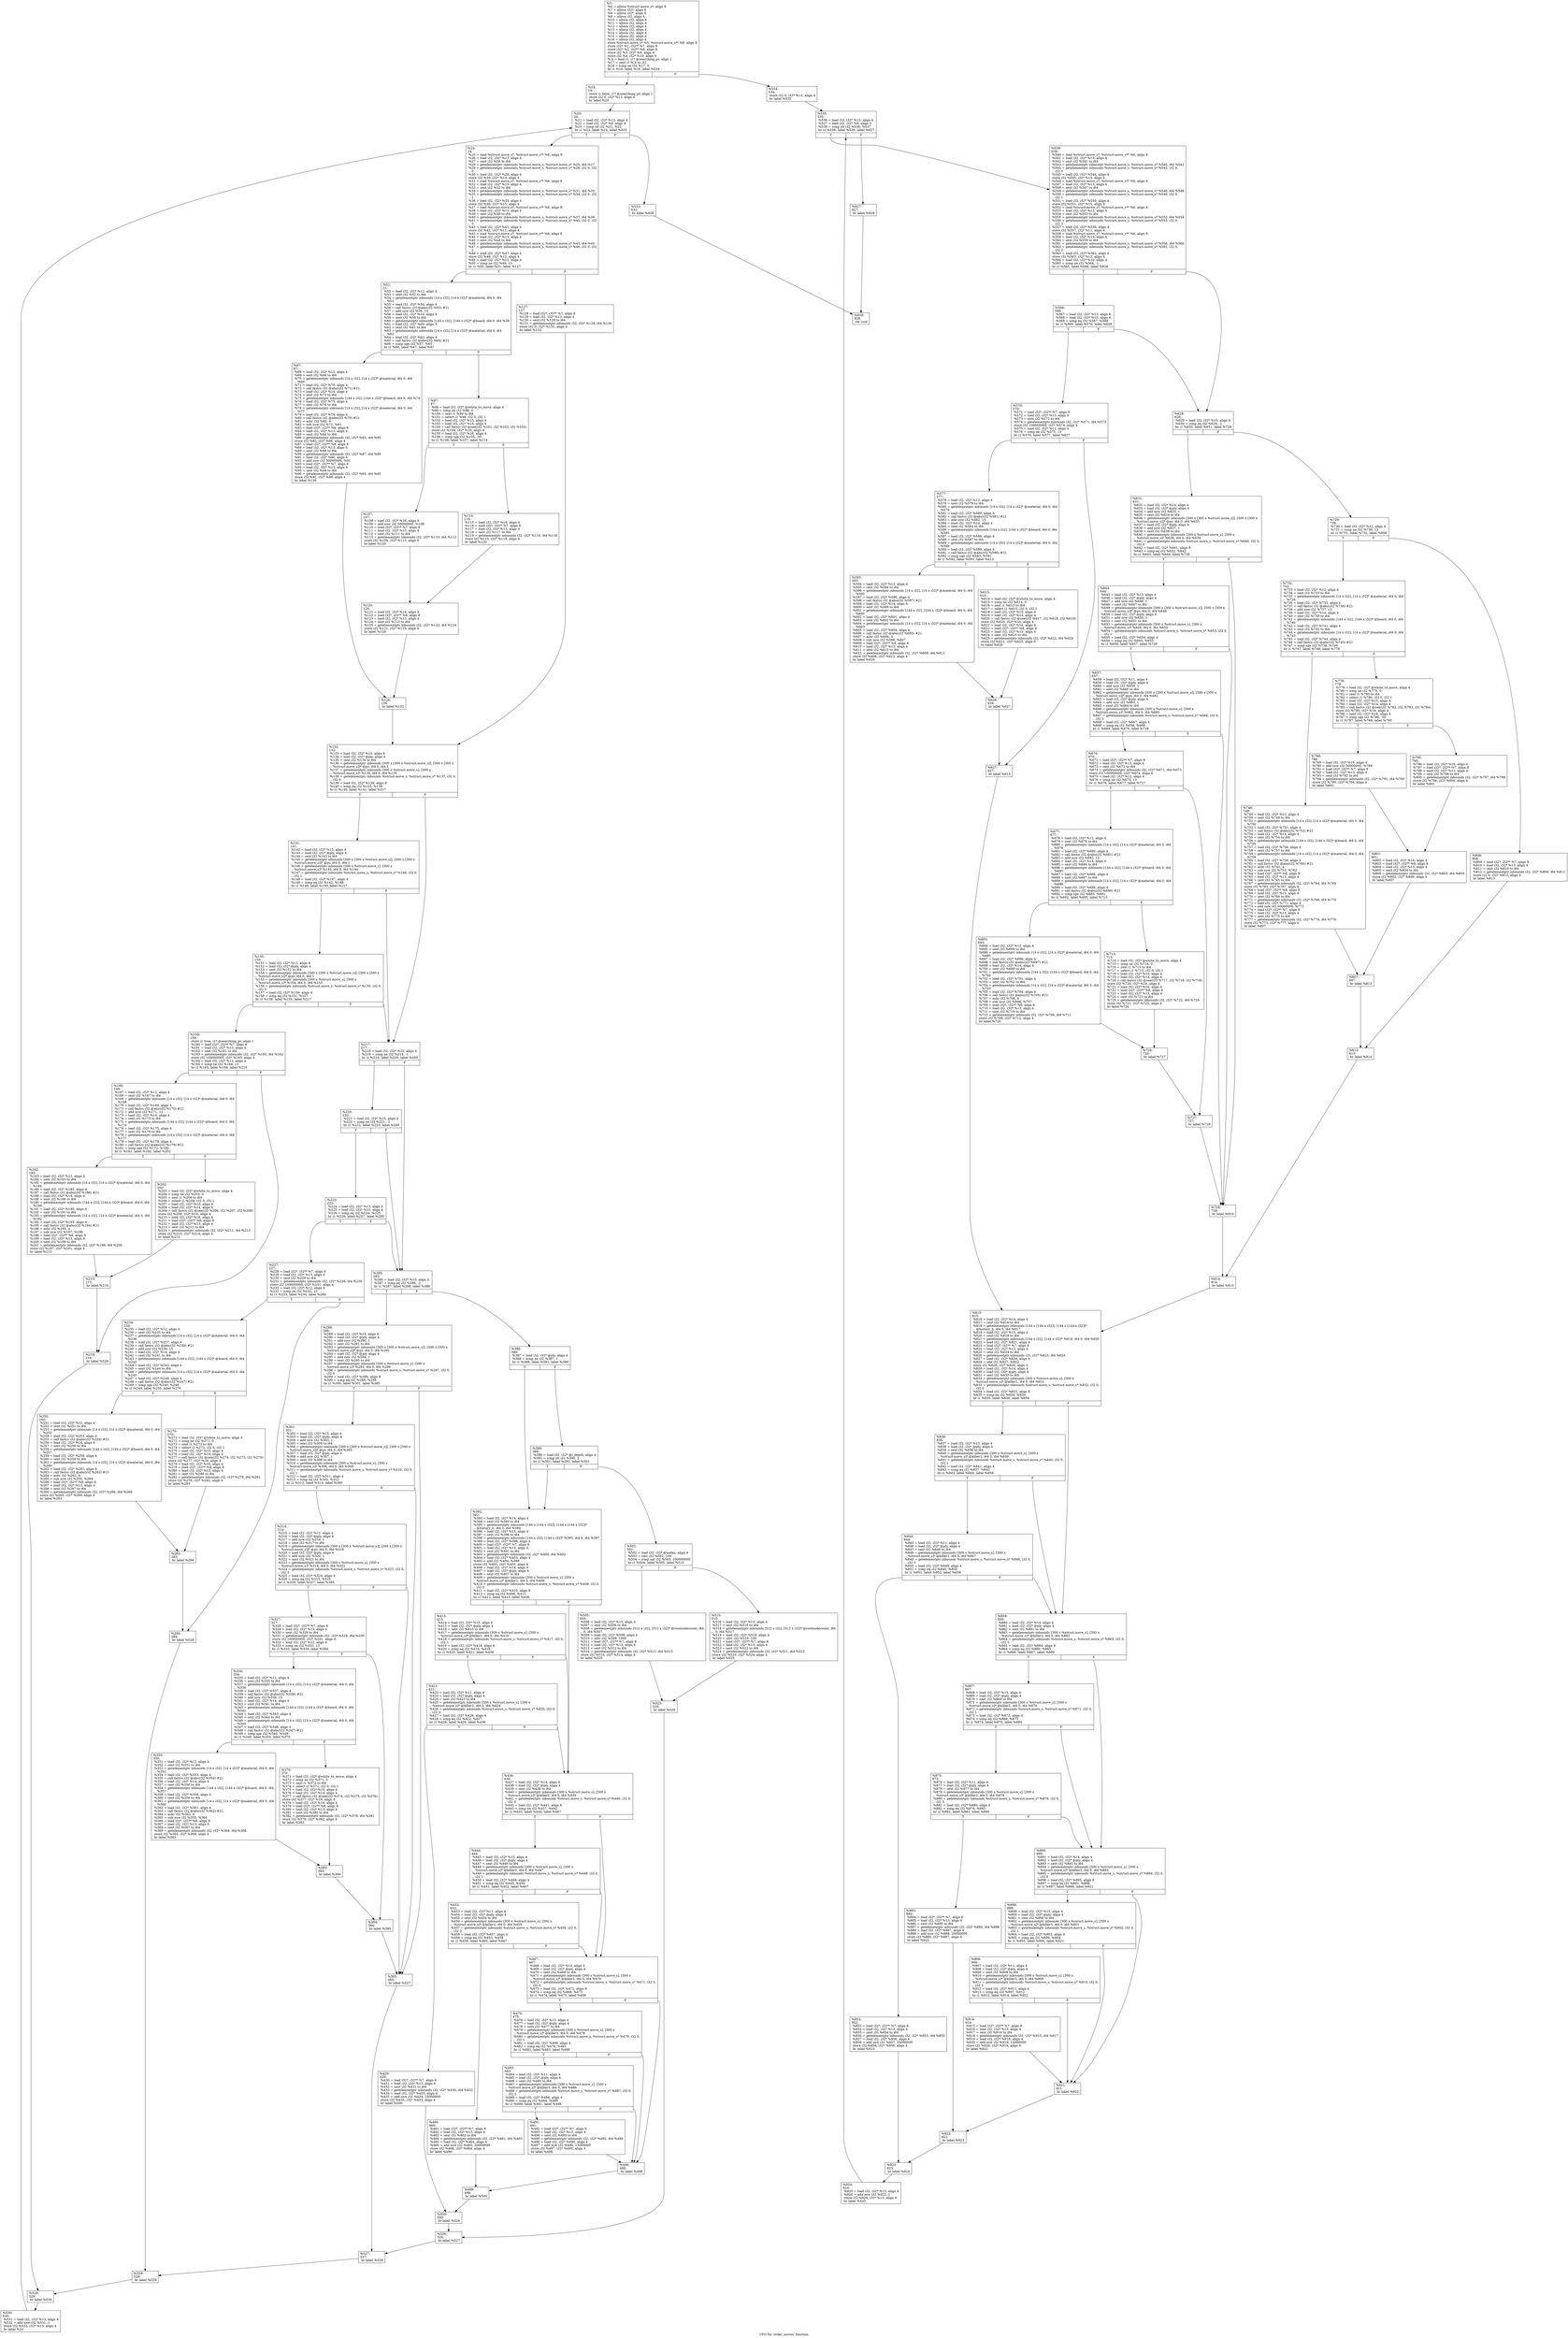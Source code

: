 digraph "CFG for 'order_moves' function" {
	label="CFG for 'order_moves' function";

	Node0x26c9480 [shape=record,label="{%5:\l  %6 = alloca %struct.move_s*, align 8\l  %7 = alloca i32*, align 8\l  %8 = alloca i32*, align 8\l  %9 = alloca i32, align 4\l  %10 = alloca i32, align 4\l  %11 = alloca i32, align 4\l  %12 = alloca i32, align 4\l  %13 = alloca i32, align 4\l  %14 = alloca i32, align 4\l  %15 = alloca i32, align 4\l  %16 = alloca i32, align 4\l  store %struct.move_s* %0, %struct.move_s** %6, align 8\l  store i32* %1, i32** %7, align 8\l  store i32* %2, i32** %8, align 8\l  store i32 %3, i32* %9, align 4\l  store i32 %4, i32* %10, align 4\l  %.b = load i1, i1* @searching_pv, align 1\l  %17 = zext i1 %.b to i32\l  %18 = icmp ne i32 %17, 0\l  br i1 %18, label %19, label %534\l|{<s0>T|<s1>F}}"];
	Node0x26c9480:s0 -> Node0x26c2790;
	Node0x26c9480:s1 -> Node0x26f8760;
	Node0x26c2790 [shape=record,label="{%19:\l19:                                               \l  store i1 false, i1* @searching_pv, align 1\l  store i32 0, i32* %13, align 4\l  br label %20\l}"];
	Node0x26c2790 -> Node0x26c27e0;
	Node0x26c27e0 [shape=record,label="{%20:\l20:                                               \l  %21 = load i32, i32* %13, align 4\l  %22 = load i32, i32* %9, align 4\l  %23 = icmp slt i32 %21, %22\l  br i1 %23, label %24, label %533\l|{<s0>T|<s1>F}}"];
	Node0x26c27e0:s0 -> Node0x26c2830;
	Node0x26c27e0:s1 -> Node0x26f8710;
	Node0x26c2830 [shape=record,label="{%24:\l24:                                               \l  %25 = load %struct.move_s*, %struct.move_s** %6, align 8\l  %26 = load i32, i32* %13, align 4\l  %27 = sext i32 %26 to i64\l  %28 = getelementptr inbounds %struct.move_s, %struct.move_s* %25, i64 %27\l  %29 = getelementptr inbounds %struct.move_s, %struct.move_s* %28, i32 0, i32\l... 0\l  %30 = load i32, i32* %29, align 4\l  store i32 %30, i32* %14, align 4\l  %31 = load %struct.move_s*, %struct.move_s** %6, align 8\l  %32 = load i32, i32* %13, align 4\l  %33 = sext i32 %32 to i64\l  %34 = getelementptr inbounds %struct.move_s, %struct.move_s* %31, i64 %33\l  %35 = getelementptr inbounds %struct.move_s, %struct.move_s* %34, i32 0, i32\l... 1\l  %36 = load i32, i32* %35, align 4\l  store i32 %36, i32* %15, align 4\l  %37 = load %struct.move_s*, %struct.move_s** %6, align 8\l  %38 = load i32, i32* %13, align 4\l  %39 = sext i32 %38 to i64\l  %40 = getelementptr inbounds %struct.move_s, %struct.move_s* %37, i64 %39\l  %41 = getelementptr inbounds %struct.move_s, %struct.move_s* %40, i32 0, i32\l... 3\l  %42 = load i32, i32* %41, align 4\l  store i32 %42, i32* %11, align 4\l  %43 = load %struct.move_s*, %struct.move_s** %6, align 8\l  %44 = load i32, i32* %13, align 4\l  %45 = sext i32 %44 to i64\l  %46 = getelementptr inbounds %struct.move_s, %struct.move_s* %43, i64 %45\l  %47 = getelementptr inbounds %struct.move_s, %struct.move_s* %46, i32 0, i32\l... 2\l  %48 = load i32, i32* %47, align 4\l  store i32 %48, i32* %12, align 4\l  %49 = load i32, i32* %12, align 4\l  %50 = icmp ne i32 %49, 13\l  br i1 %50, label %51, label %127\l|{<s0>T|<s1>F}}"];
	Node0x26c2830:s0 -> Node0x26c2880;
	Node0x26c2830:s1 -> Node0x26c2ab0;
	Node0x26c2880 [shape=record,label="{%51:\l51:                                               \l  %52 = load i32, i32* %12, align 4\l  %53 = sext i32 %52 to i64\l  %54 = getelementptr inbounds [14 x i32], [14 x i32]* @material, i64 0, i64\l... %53\l  %55 = load i32, i32* %54, align 4\l  %56 = call fastcc i32 @abs(i32 %55) #21\l  %57 = add nsw i32 %56, 15\l  %58 = load i32, i32* %14, align 4\l  %59 = sext i32 %58 to i64\l  %60 = getelementptr inbounds [144 x i32], [144 x i32]* @board, i64 0, i64 %59\l  %61 = load i32, i32* %60, align 4\l  %62 = sext i32 %61 to i64\l  %63 = getelementptr inbounds [14 x i32], [14 x i32]* @material, i64 0, i64\l... %62\l  %64 = load i32, i32* %63, align 4\l  %65 = call fastcc i32 @abs(i32 %64) #21\l  %66 = icmp sge i32 %57, %65\l  br i1 %66, label %67, label %97\l|{<s0>T|<s1>F}}"];
	Node0x26c2880:s0 -> Node0x26c28d0;
	Node0x26c2880:s1 -> Node0x26c2920;
	Node0x26c28d0 [shape=record,label="{%67:\l67:                                               \l  %68 = load i32, i32* %12, align 4\l  %69 = sext i32 %68 to i64\l  %70 = getelementptr inbounds [14 x i32], [14 x i32]* @material, i64 0, i64\l... %69\l  %71 = load i32, i32* %70, align 4\l  %72 = call fastcc i32 @abs(i32 %71) #21\l  %73 = load i32, i32* %14, align 4\l  %74 = sext i32 %73 to i64\l  %75 = getelementptr inbounds [144 x i32], [144 x i32]* @board, i64 0, i64 %74\l  %76 = load i32, i32* %75, align 4\l  %77 = sext i32 %76 to i64\l  %78 = getelementptr inbounds [14 x i32], [14 x i32]* @material, i64 0, i64\l... %77\l  %79 = load i32, i32* %78, align 4\l  %80 = call fastcc i32 @abs(i32 %79) #21\l  %81 = ashr i32 %80, 4\l  %82 = sub nsw i32 %72, %81\l  %83 = load i32*, i32** %8, align 8\l  %84 = load i32, i32* %13, align 4\l  %85 = sext i32 %84 to i64\l  %86 = getelementptr inbounds i32, i32* %83, i64 %85\l  store i32 %82, i32* %86, align 4\l  %87 = load i32*, i32** %8, align 8\l  %88 = load i32, i32* %13, align 4\l  %89 = sext i32 %88 to i64\l  %90 = getelementptr inbounds i32, i32* %87, i64 %89\l  %91 = load i32, i32* %90, align 4\l  %92 = add nsw i32 50000000, %91\l  %93 = load i32*, i32** %7, align 8\l  %94 = load i32, i32* %13, align 4\l  %95 = sext i32 %94 to i64\l  %96 = getelementptr inbounds i32, i32* %93, i64 %95\l  store i32 %92, i32* %96, align 4\l  br label %126\l}"];
	Node0x26c28d0 -> Node0x26c2a60;
	Node0x26c2920 [shape=record,label="{%97:\l97:                                               \l  %98 = load i32, i32* @white_to_move, align 4\l  %99 = icmp ne i32 %98, 0\l  %100 = zext i1 %99 to i64\l  %101 = select i1 %99, i32 0, i32 1\l  %102 = load i32, i32* %15, align 4\l  %103 = load i32, i32* %14, align 4\l  %104 = call fastcc i32 @see(i32 %101, i32 %102, i32 %103)\l  store i32 %104, i32* %16, align 4\l  %105 = load i32, i32* %16, align 4\l  %106 = icmp sge i32 %105, -50\l  br i1 %106, label %107, label %114\l|{<s0>T|<s1>F}}"];
	Node0x26c2920:s0 -> Node0x26c2970;
	Node0x26c2920:s1 -> Node0x26c29c0;
	Node0x26c2970 [shape=record,label="{%107:\l107:                                              \l  %108 = load i32, i32* %16, align 4\l  %109 = add nsw i32 50000000, %108\l  %110 = load i32*, i32** %7, align 8\l  %111 = load i32, i32* %13, align 4\l  %112 = sext i32 %111 to i64\l  %113 = getelementptr inbounds i32, i32* %110, i64 %112\l  store i32 %109, i32* %113, align 4\l  br label %120\l}"];
	Node0x26c2970 -> Node0x26c2a10;
	Node0x26c29c0 [shape=record,label="{%114:\l114:                                              \l  %115 = load i32, i32* %16, align 4\l  %116 = load i32*, i32** %7, align 8\l  %117 = load i32, i32* %13, align 4\l  %118 = sext i32 %117 to i64\l  %119 = getelementptr inbounds i32, i32* %116, i64 %118\l  store i32 %115, i32* %119, align 4\l  br label %120\l}"];
	Node0x26c29c0 -> Node0x26c2a10;
	Node0x26c2a10 [shape=record,label="{%120:\l120:                                              \l  %121 = load i32, i32* %16, align 4\l  %122 = load i32*, i32** %8, align 8\l  %123 = load i32, i32* %13, align 4\l  %124 = sext i32 %123 to i64\l  %125 = getelementptr inbounds i32, i32* %122, i64 %124\l  store i32 %121, i32* %125, align 4\l  br label %126\l}"];
	Node0x26c2a10 -> Node0x26c2a60;
	Node0x26c2a60 [shape=record,label="{%126:\l126:                                              \l  br label %132\l}"];
	Node0x26c2a60 -> Node0x26c2b00;
	Node0x26c2ab0 [shape=record,label="{%127:\l127:                                              \l  %128 = load i32*, i32** %7, align 8\l  %129 = load i32, i32* %13, align 4\l  %130 = sext i32 %129 to i64\l  %131 = getelementptr inbounds i32, i32* %128, i64 %130\l  store i32 0, i32* %131, align 4\l  br label %132\l}"];
	Node0x26c2ab0 -> Node0x26c2b00;
	Node0x26c2b00 [shape=record,label="{%132:\l132:                                              \l  %133 = load i32, i32* %14, align 4\l  %134 = load i32, i32* @ply, align 4\l  %135 = sext i32 %134 to i64\l  %136 = getelementptr inbounds [300 x [300 x %struct.move_s]], [300 x [300 x\l... %struct.move_s]]* @pv, i64 0, i64 1\l  %137 = getelementptr inbounds [300 x %struct.move_s], [300 x\l... %struct.move_s]* %136, i64 0, i64 %135\l  %138 = getelementptr inbounds %struct.move_s, %struct.move_s* %137, i32 0,\l... i32 0\l  %139 = load i32, i32* %138, align 8\l  %140 = icmp eq i32 %133, %139\l  br i1 %140, label %141, label %217\l|{<s0>T|<s1>F}}"];
	Node0x26c2b00:s0 -> Node0x26c2b50;
	Node0x26c2b00:s1 -> Node0x26f78b0;
	Node0x26c2b50 [shape=record,label="{%141:\l141:                                              \l  %142 = load i32, i32* %15, align 4\l  %143 = load i32, i32* @ply, align 4\l  %144 = sext i32 %143 to i64\l  %145 = getelementptr inbounds [300 x [300 x %struct.move_s]], [300 x [300 x\l... %struct.move_s]]* @pv, i64 0, i64 1\l  %146 = getelementptr inbounds [300 x %struct.move_s], [300 x\l... %struct.move_s]* %145, i64 0, i64 %144\l  %147 = getelementptr inbounds %struct.move_s, %struct.move_s* %146, i32 0,\l... i32 1\l  %148 = load i32, i32* %147, align 4\l  %149 = icmp eq i32 %142, %148\l  br i1 %149, label %150, label %217\l|{<s0>T|<s1>F}}"];
	Node0x26c2b50:s0 -> Node0x26c2ba0;
	Node0x26c2b50:s1 -> Node0x26f78b0;
	Node0x26c2ba0 [shape=record,label="{%150:\l150:                                              \l  %151 = load i32, i32* %11, align 4\l  %152 = load i32, i32* @ply, align 4\l  %153 = sext i32 %152 to i64\l  %154 = getelementptr inbounds [300 x [300 x %struct.move_s]], [300 x [300 x\l... %struct.move_s]]* @pv, i64 0, i64 1\l  %155 = getelementptr inbounds [300 x %struct.move_s], [300 x\l... %struct.move_s]* %154, i64 0, i64 %153\l  %156 = getelementptr inbounds %struct.move_s, %struct.move_s* %155, i32 0,\l... i32 3\l  %157 = load i32, i32* %156, align 4\l  %158 = icmp eq i32 %151, %157\l  br i1 %158, label %159, label %217\l|{<s0>T|<s1>F}}"];
	Node0x26c2ba0:s0 -> Node0x26c2bf0;
	Node0x26c2ba0:s1 -> Node0x26f78b0;
	Node0x26c2bf0 [shape=record,label="{%159:\l159:                                              \l  store i1 true, i1* @searching_pv, align 1\l  %160 = load i32*, i32** %7, align 8\l  %161 = load i32, i32* %13, align 4\l  %162 = sext i32 %161 to i64\l  %163 = getelementptr inbounds i32, i32* %160, i64 %162\l  store i32 100000000, i32* %163, align 4\l  %164 = load i32, i32* %12, align 4\l  %165 = icmp ne i32 %164, 13\l  br i1 %165, label %166, label %216\l|{<s0>T|<s1>F}}"];
	Node0x26c2bf0:s0 -> Node0x26c2c40;
	Node0x26c2bf0:s1 -> Node0x26f7860;
	Node0x26c2c40 [shape=record,label="{%166:\l166:                                              \l  %167 = load i32, i32* %12, align 4\l  %168 = sext i32 %167 to i64\l  %169 = getelementptr inbounds [14 x i32], [14 x i32]* @material, i64 0, i64\l... %168\l  %170 = load i32, i32* %169, align 4\l  %171 = call fastcc i32 @abs(i32 %170) #21\l  %172 = add nsw i32 %171, 15\l  %173 = load i32, i32* %14, align 4\l  %174 = sext i32 %173 to i64\l  %175 = getelementptr inbounds [144 x i32], [144 x i32]* @board, i64 0, i64\l... %174\l  %176 = load i32, i32* %175, align 4\l  %177 = sext i32 %176 to i64\l  %178 = getelementptr inbounds [14 x i32], [14 x i32]* @material, i64 0, i64\l... %177\l  %179 = load i32, i32* %178, align 4\l  %180 = call fastcc i32 @abs(i32 %179) #21\l  %181 = icmp sge i32 %172, %180\l  br i1 %181, label %182, label %202\l|{<s0>T|<s1>F}}"];
	Node0x26c2c40:s0 -> Node0x26c2c90;
	Node0x26c2c40:s1 -> Node0x26c2ce0;
	Node0x26c2c90 [shape=record,label="{%182:\l182:                                              \l  %183 = load i32, i32* %12, align 4\l  %184 = sext i32 %183 to i64\l  %185 = getelementptr inbounds [14 x i32], [14 x i32]* @material, i64 0, i64\l... %184\l  %186 = load i32, i32* %185, align 4\l  %187 = call fastcc i32 @abs(i32 %186) #21\l  %188 = load i32, i32* %14, align 4\l  %189 = sext i32 %188 to i64\l  %190 = getelementptr inbounds [144 x i32], [144 x i32]* @board, i64 0, i64\l... %189\l  %191 = load i32, i32* %190, align 4\l  %192 = sext i32 %191 to i64\l  %193 = getelementptr inbounds [14 x i32], [14 x i32]* @material, i64 0, i64\l... %192\l  %194 = load i32, i32* %193, align 4\l  %195 = call fastcc i32 @abs(i32 %194) #21\l  %196 = ashr i32 %195, 4\l  %197 = sub nsw i32 %187, %196\l  %198 = load i32*, i32** %8, align 8\l  %199 = load i32, i32* %13, align 4\l  %200 = sext i32 %199 to i64\l  %201 = getelementptr inbounds i32, i32* %198, i64 %200\l  store i32 %197, i32* %201, align 4\l  br label %215\l}"];
	Node0x26c2c90 -> Node0x26f7810;
	Node0x26c2ce0 [shape=record,label="{%202:\l202:                                              \l  %203 = load i32, i32* @white_to_move, align 4\l  %204 = icmp ne i32 %203, 0\l  %205 = zext i1 %204 to i64\l  %206 = select i1 %204, i32 0, i32 1\l  %207 = load i32, i32* %15, align 4\l  %208 = load i32, i32* %14, align 4\l  %209 = call fastcc i32 @see(i32 %206, i32 %207, i32 %208)\l  store i32 %209, i32* %16, align 4\l  %210 = load i32, i32* %16, align 4\l  %211 = load i32*, i32** %8, align 8\l  %212 = load i32, i32* %13, align 4\l  %213 = sext i32 %212 to i64\l  %214 = getelementptr inbounds i32, i32* %211, i64 %213\l  store i32 %210, i32* %214, align 4\l  br label %215\l}"];
	Node0x26c2ce0 -> Node0x26f7810;
	Node0x26f7810 [shape=record,label="{%215:\l215:                                              \l  br label %216\l}"];
	Node0x26f7810 -> Node0x26f7860;
	Node0x26f7860 [shape=record,label="{%216:\l216:                                              \l  br label %529\l}"];
	Node0x26f7860 -> Node0x26f8670;
	Node0x26f78b0 [shape=record,label="{%217:\l217:                                              \l  %218 = load i32, i32* %10, align 4\l  %219 = icmp ne i32 %218, -1\l  br i1 %219, label %220, label %285\l|{<s0>T|<s1>F}}"];
	Node0x26f78b0:s0 -> Node0x26f7900;
	Node0x26f78b0:s1 -> Node0x26f7b80;
	Node0x26f7900 [shape=record,label="{%220:\l220:                                              \l  %221 = load i32, i32* %10, align 4\l  %222 = icmp ne i32 %221, -2\l  br i1 %222, label %223, label %285\l|{<s0>T|<s1>F}}"];
	Node0x26f7900:s0 -> Node0x26f7950;
	Node0x26f7900:s1 -> Node0x26f7b80;
	Node0x26f7950 [shape=record,label="{%223:\l223:                                              \l  %224 = load i32, i32* %13, align 4\l  %225 = load i32, i32* %10, align 4\l  %226 = icmp eq i32 %224, %225\l  br i1 %226, label %227, label %285\l|{<s0>T|<s1>F}}"];
	Node0x26f7950:s0 -> Node0x26f79a0;
	Node0x26f7950:s1 -> Node0x26f7b80;
	Node0x26f79a0 [shape=record,label="{%227:\l227:                                              \l  %228 = load i32*, i32** %7, align 8\l  %229 = load i32, i32* %13, align 4\l  %230 = sext i32 %229 to i64\l  %231 = getelementptr inbounds i32, i32* %228, i64 %230\l  store i32 100000000, i32* %231, align 4\l  %232 = load i32, i32* %12, align 4\l  %233 = icmp ne i32 %232, 13\l  br i1 %233, label %234, label %284\l|{<s0>T|<s1>F}}"];
	Node0x26f79a0:s0 -> Node0x26f79f0;
	Node0x26f79a0:s1 -> Node0x26f7b30;
	Node0x26f79f0 [shape=record,label="{%234:\l234:                                              \l  %235 = load i32, i32* %12, align 4\l  %236 = sext i32 %235 to i64\l  %237 = getelementptr inbounds [14 x i32], [14 x i32]* @material, i64 0, i64\l... %236\l  %238 = load i32, i32* %237, align 4\l  %239 = call fastcc i32 @abs(i32 %238) #21\l  %240 = add nsw i32 %239, 15\l  %241 = load i32, i32* %14, align 4\l  %242 = sext i32 %241 to i64\l  %243 = getelementptr inbounds [144 x i32], [144 x i32]* @board, i64 0, i64\l... %242\l  %244 = load i32, i32* %243, align 4\l  %245 = sext i32 %244 to i64\l  %246 = getelementptr inbounds [14 x i32], [14 x i32]* @material, i64 0, i64\l... %245\l  %247 = load i32, i32* %246, align 4\l  %248 = call fastcc i32 @abs(i32 %247) #21\l  %249 = icmp sge i32 %240, %248\l  br i1 %249, label %250, label %270\l|{<s0>T|<s1>F}}"];
	Node0x26f79f0:s0 -> Node0x26f7a40;
	Node0x26f79f0:s1 -> Node0x26f7a90;
	Node0x26f7a40 [shape=record,label="{%250:\l250:                                              \l  %251 = load i32, i32* %12, align 4\l  %252 = sext i32 %251 to i64\l  %253 = getelementptr inbounds [14 x i32], [14 x i32]* @material, i64 0, i64\l... %252\l  %254 = load i32, i32* %253, align 4\l  %255 = call fastcc i32 @abs(i32 %254) #21\l  %256 = load i32, i32* %14, align 4\l  %257 = sext i32 %256 to i64\l  %258 = getelementptr inbounds [144 x i32], [144 x i32]* @board, i64 0, i64\l... %257\l  %259 = load i32, i32* %258, align 4\l  %260 = sext i32 %259 to i64\l  %261 = getelementptr inbounds [14 x i32], [14 x i32]* @material, i64 0, i64\l... %260\l  %262 = load i32, i32* %261, align 4\l  %263 = call fastcc i32 @abs(i32 %262) #21\l  %264 = ashr i32 %263, 4\l  %265 = sub nsw i32 %255, %264\l  %266 = load i32*, i32** %8, align 8\l  %267 = load i32, i32* %13, align 4\l  %268 = sext i32 %267 to i64\l  %269 = getelementptr inbounds i32, i32* %266, i64 %268\l  store i32 %265, i32* %269, align 4\l  br label %283\l}"];
	Node0x26f7a40 -> Node0x26f7ae0;
	Node0x26f7a90 [shape=record,label="{%270:\l270:                                              \l  %271 = load i32, i32* @white_to_move, align 4\l  %272 = icmp ne i32 %271, 0\l  %273 = zext i1 %272 to i64\l  %274 = select i1 %272, i32 0, i32 1\l  %275 = load i32, i32* %15, align 4\l  %276 = load i32, i32* %14, align 4\l  %277 = call fastcc i32 @see(i32 %274, i32 %275, i32 %276)\l  store i32 %277, i32* %16, align 4\l  %278 = load i32, i32* %16, align 4\l  %279 = load i32*, i32** %8, align 8\l  %280 = load i32, i32* %13, align 4\l  %281 = sext i32 %280 to i64\l  %282 = getelementptr inbounds i32, i32* %279, i64 %281\l  store i32 %278, i32* %282, align 4\l  br label %283\l}"];
	Node0x26f7a90 -> Node0x26f7ae0;
	Node0x26f7ae0 [shape=record,label="{%283:\l283:                                              \l  br label %284\l}"];
	Node0x26f7ae0 -> Node0x26f7b30;
	Node0x26f7b30 [shape=record,label="{%284:\l284:                                              \l  br label %528\l}"];
	Node0x26f7b30 -> Node0x26f8620;
	Node0x26f7b80 [shape=record,label="{%285:\l285:                                              \l  %286 = load i32, i32* %10, align 4\l  %287 = icmp eq i32 %286, -2\l  br i1 %287, label %288, label %386\l|{<s0>T|<s1>F}}"];
	Node0x26f7b80:s0 -> Node0x26f7bd0;
	Node0x26f7b80:s1 -> Node0x26f7ef0;
	Node0x26f7bd0 [shape=record,label="{%288:\l288:                                              \l  %289 = load i32, i32* %14, align 4\l  %290 = load i32, i32* @ply, align 4\l  %291 = add nsw i32 %290, 1\l  %292 = sext i32 %291 to i64\l  %293 = getelementptr inbounds [300 x [300 x %struct.move_s]], [300 x [300 x\l... %struct.move_s]]* @pv, i64 0, i64 %292\l  %294 = load i32, i32* @ply, align 4\l  %295 = add nsw i32 %294, 1\l  %296 = sext i32 %295 to i64\l  %297 = getelementptr inbounds [300 x %struct.move_s], [300 x\l... %struct.move_s]* %293, i64 0, i64 %296\l  %298 = getelementptr inbounds %struct.move_s, %struct.move_s* %297, i32 0,\l... i32 0\l  %299 = load i32, i32* %298, align 8\l  %300 = icmp eq i32 %289, %299\l  br i1 %300, label %301, label %385\l|{<s0>T|<s1>F}}"];
	Node0x26f7bd0:s0 -> Node0x26f7c20;
	Node0x26f7bd0:s1 -> Node0x26f7ea0;
	Node0x26f7c20 [shape=record,label="{%301:\l301:                                              \l  %302 = load i32, i32* %15, align 4\l  %303 = load i32, i32* @ply, align 4\l  %304 = add nsw i32 %303, 1\l  %305 = sext i32 %304 to i64\l  %306 = getelementptr inbounds [300 x [300 x %struct.move_s]], [300 x [300 x\l... %struct.move_s]]* @pv, i64 0, i64 %305\l  %307 = load i32, i32* @ply, align 4\l  %308 = add nsw i32 %307, 1\l  %309 = sext i32 %308 to i64\l  %310 = getelementptr inbounds [300 x %struct.move_s], [300 x\l... %struct.move_s]* %306, i64 0, i64 %309\l  %311 = getelementptr inbounds %struct.move_s, %struct.move_s* %310, i32 0,\l... i32 1\l  %312 = load i32, i32* %311, align 4\l  %313 = icmp eq i32 %302, %312\l  br i1 %313, label %314, label %385\l|{<s0>T|<s1>F}}"];
	Node0x26f7c20:s0 -> Node0x26f7c70;
	Node0x26f7c20:s1 -> Node0x26f7ea0;
	Node0x26f7c70 [shape=record,label="{%314:\l314:                                              \l  %315 = load i32, i32* %11, align 4\l  %316 = load i32, i32* @ply, align 4\l  %317 = add nsw i32 %316, 1\l  %318 = sext i32 %317 to i64\l  %319 = getelementptr inbounds [300 x [300 x %struct.move_s]], [300 x [300 x\l... %struct.move_s]]* @pv, i64 0, i64 %318\l  %320 = load i32, i32* @ply, align 4\l  %321 = add nsw i32 %320, 1\l  %322 = sext i32 %321 to i64\l  %323 = getelementptr inbounds [300 x %struct.move_s], [300 x\l... %struct.move_s]* %319, i64 0, i64 %322\l  %324 = getelementptr inbounds %struct.move_s, %struct.move_s* %323, i32 0,\l... i32 3\l  %325 = load i32, i32* %324, align 4\l  %326 = icmp eq i32 %315, %325\l  br i1 %326, label %327, label %385\l|{<s0>T|<s1>F}}"];
	Node0x26f7c70:s0 -> Node0x26f7cc0;
	Node0x26f7c70:s1 -> Node0x26f7ea0;
	Node0x26f7cc0 [shape=record,label="{%327:\l327:                                              \l  %328 = load i32*, i32** %7, align 8\l  %329 = load i32, i32* %13, align 4\l  %330 = sext i32 %329 to i64\l  %331 = getelementptr inbounds i32, i32* %328, i64 %330\l  store i32 100000000, i32* %331, align 4\l  %332 = load i32, i32* %12, align 4\l  %333 = icmp ne i32 %332, 13\l  br i1 %333, label %334, label %384\l|{<s0>T|<s1>F}}"];
	Node0x26f7cc0:s0 -> Node0x26f7d10;
	Node0x26f7cc0:s1 -> Node0x26f7e50;
	Node0x26f7d10 [shape=record,label="{%334:\l334:                                              \l  %335 = load i32, i32* %12, align 4\l  %336 = sext i32 %335 to i64\l  %337 = getelementptr inbounds [14 x i32], [14 x i32]* @material, i64 0, i64\l... %336\l  %338 = load i32, i32* %337, align 4\l  %339 = call fastcc i32 @abs(i32 %338) #21\l  %340 = add nsw i32 %339, 15\l  %341 = load i32, i32* %14, align 4\l  %342 = sext i32 %341 to i64\l  %343 = getelementptr inbounds [144 x i32], [144 x i32]* @board, i64 0, i64\l... %342\l  %344 = load i32, i32* %343, align 4\l  %345 = sext i32 %344 to i64\l  %346 = getelementptr inbounds [14 x i32], [14 x i32]* @material, i64 0, i64\l... %345\l  %347 = load i32, i32* %346, align 4\l  %348 = call fastcc i32 @abs(i32 %347) #21\l  %349 = icmp sge i32 %340, %348\l  br i1 %349, label %350, label %370\l|{<s0>T|<s1>F}}"];
	Node0x26f7d10:s0 -> Node0x26f7d60;
	Node0x26f7d10:s1 -> Node0x26f7db0;
	Node0x26f7d60 [shape=record,label="{%350:\l350:                                              \l  %351 = load i32, i32* %12, align 4\l  %352 = sext i32 %351 to i64\l  %353 = getelementptr inbounds [14 x i32], [14 x i32]* @material, i64 0, i64\l... %352\l  %354 = load i32, i32* %353, align 4\l  %355 = call fastcc i32 @abs(i32 %354) #21\l  %356 = load i32, i32* %14, align 4\l  %357 = sext i32 %356 to i64\l  %358 = getelementptr inbounds [144 x i32], [144 x i32]* @board, i64 0, i64\l... %357\l  %359 = load i32, i32* %358, align 4\l  %360 = sext i32 %359 to i64\l  %361 = getelementptr inbounds [14 x i32], [14 x i32]* @material, i64 0, i64\l... %360\l  %362 = load i32, i32* %361, align 4\l  %363 = call fastcc i32 @abs(i32 %362) #21\l  %364 = ashr i32 %363, 4\l  %365 = sub nsw i32 %355, %364\l  %366 = load i32*, i32** %8, align 8\l  %367 = load i32, i32* %13, align 4\l  %368 = sext i32 %367 to i64\l  %369 = getelementptr inbounds i32, i32* %366, i64 %368\l  store i32 %365, i32* %369, align 4\l  br label %383\l}"];
	Node0x26f7d60 -> Node0x26f7e00;
	Node0x26f7db0 [shape=record,label="{%370:\l370:                                              \l  %371 = load i32, i32* @white_to_move, align 4\l  %372 = icmp ne i32 %371, 0\l  %373 = zext i1 %372 to i64\l  %374 = select i1 %372, i32 0, i32 1\l  %375 = load i32, i32* %15, align 4\l  %376 = load i32, i32* %14, align 4\l  %377 = call fastcc i32 @see(i32 %374, i32 %375, i32 %376)\l  store i32 %377, i32* %16, align 4\l  %378 = load i32, i32* %16, align 4\l  %379 = load i32*, i32** %8, align 8\l  %380 = load i32, i32* %13, align 4\l  %381 = sext i32 %380 to i64\l  %382 = getelementptr inbounds i32, i32* %379, i64 %381\l  store i32 %378, i32* %382, align 4\l  br label %383\l}"];
	Node0x26f7db0 -> Node0x26f7e00;
	Node0x26f7e00 [shape=record,label="{%383:\l383:                                              \l  br label %384\l}"];
	Node0x26f7e00 -> Node0x26f7e50;
	Node0x26f7e50 [shape=record,label="{%384:\l384:                                              \l  br label %385\l}"];
	Node0x26f7e50 -> Node0x26f7ea0;
	Node0x26f7ea0 [shape=record,label="{%385:\l385:                                              \l  br label %527\l}"];
	Node0x26f7ea0 -> Node0x26f85d0;
	Node0x26f7ef0 [shape=record,label="{%386:\l386:                                              \l  %387 = load i32, i32* @ply, align 4\l  %388 = icmp ne i32 %387, 1\l  br i1 %388, label %392, label %389\l|{<s0>T|<s1>F}}"];
	Node0x26f7ef0:s0 -> Node0x26f7f90;
	Node0x26f7ef0:s1 -> Node0x26f7f40;
	Node0x26f7f40 [shape=record,label="{%389:\l389:                                              \l  %390 = load i32, i32* @i_depth, align 4\l  %391 = icmp slt i32 %390, 2\l  br i1 %391, label %392, label %501\l|{<s0>T|<s1>F}}"];
	Node0x26f7f40:s0 -> Node0x26f7f90;
	Node0x26f7f40:s1 -> Node0x26f8440;
	Node0x26f7f90 [shape=record,label="{%392:\l392:                                              \l  %393 = load i32, i32* %14, align 4\l  %394 = sext i32 %393 to i64\l  %395 = getelementptr inbounds [144 x [144 x i32]], [144 x [144 x i32]]*\l... @history_h, i64 0, i64 %394\l  %396 = load i32, i32* %15, align 4\l  %397 = sext i32 %396 to i64\l  %398 = getelementptr inbounds [144 x i32], [144 x i32]* %395, i64 0, i64 %397\l  %399 = load i32, i32* %398, align 4\l  %400 = load i32*, i32** %7, align 8\l  %401 = load i32, i32* %13, align 4\l  %402 = sext i32 %401 to i64\l  %403 = getelementptr inbounds i32, i32* %400, i64 %402\l  %404 = load i32, i32* %403, align 4\l  %405 = add i32 %404, %399\l  store i32 %405, i32* %403, align 4\l  %406 = load i32, i32* %14, align 4\l  %407 = load i32, i32* @ply, align 4\l  %408 = sext i32 %407 to i64\l  %409 = getelementptr inbounds [300 x %struct.move_s], [300 x\l... %struct.move_s]* @killer1, i64 0, i64 %408\l  %410 = getelementptr inbounds %struct.move_s, %struct.move_s* %409, i32 0,\l... i32 0\l  %411 = load i32, i32* %410, align 8\l  %412 = icmp eq i32 %406, %411\l  br i1 %412, label %413, label %436\l|{<s0>T|<s1>F}}"];
	Node0x26f7f90:s0 -> Node0x26f7fe0;
	Node0x26f7f90:s1 -> Node0x26f80d0;
	Node0x26f7fe0 [shape=record,label="{%413:\l413:                                              \l  %414 = load i32, i32* %15, align 4\l  %415 = load i32, i32* @ply, align 4\l  %416 = sext i32 %415 to i64\l  %417 = getelementptr inbounds [300 x %struct.move_s], [300 x\l... %struct.move_s]* @killer1, i64 0, i64 %416\l  %418 = getelementptr inbounds %struct.move_s, %struct.move_s* %417, i32 0,\l... i32 1\l  %419 = load i32, i32* %418, align 4\l  %420 = icmp eq i32 %414, %419\l  br i1 %420, label %421, label %436\l|{<s0>T|<s1>F}}"];
	Node0x26f7fe0:s0 -> Node0x26f8030;
	Node0x26f7fe0:s1 -> Node0x26f80d0;
	Node0x26f8030 [shape=record,label="{%421:\l421:                                              \l  %422 = load i32, i32* %11, align 4\l  %423 = load i32, i32* @ply, align 4\l  %424 = sext i32 %423 to i64\l  %425 = getelementptr inbounds [300 x %struct.move_s], [300 x\l... %struct.move_s]* @killer1, i64 0, i64 %424\l  %426 = getelementptr inbounds %struct.move_s, %struct.move_s* %425, i32 0,\l... i32 3\l  %427 = load i32, i32* %426, align 4\l  %428 = icmp eq i32 %422, %427\l  br i1 %428, label %429, label %436\l|{<s0>T|<s1>F}}"];
	Node0x26f8030:s0 -> Node0x26f8080;
	Node0x26f8030:s1 -> Node0x26f80d0;
	Node0x26f8080 [shape=record,label="{%429:\l429:                                              \l  %430 = load i32*, i32** %7, align 8\l  %431 = load i32, i32* %13, align 4\l  %432 = sext i32 %431 to i64\l  %433 = getelementptr inbounds i32, i32* %430, i64 %432\l  %434 = load i32, i32* %433, align 4\l  %435 = add nsw i32 %434, 25000000\l  store i32 %435, i32* %433, align 4\l  br label %500\l}"];
	Node0x26f8080 -> Node0x26f83f0;
	Node0x26f80d0 [shape=record,label="{%436:\l436:                                              \l  %437 = load i32, i32* %14, align 4\l  %438 = load i32, i32* @ply, align 4\l  %439 = sext i32 %438 to i64\l  %440 = getelementptr inbounds [300 x %struct.move_s], [300 x\l... %struct.move_s]* @killer2, i64 0, i64 %439\l  %441 = getelementptr inbounds %struct.move_s, %struct.move_s* %440, i32 0,\l... i32 0\l  %442 = load i32, i32* %441, align 8\l  %443 = icmp eq i32 %437, %442\l  br i1 %443, label %444, label %467\l|{<s0>T|<s1>F}}"];
	Node0x26f80d0:s0 -> Node0x26f8120;
	Node0x26f80d0:s1 -> Node0x26f8210;
	Node0x26f8120 [shape=record,label="{%444:\l444:                                              \l  %445 = load i32, i32* %15, align 4\l  %446 = load i32, i32* @ply, align 4\l  %447 = sext i32 %446 to i64\l  %448 = getelementptr inbounds [300 x %struct.move_s], [300 x\l... %struct.move_s]* @killer2, i64 0, i64 %447\l  %449 = getelementptr inbounds %struct.move_s, %struct.move_s* %448, i32 0,\l... i32 1\l  %450 = load i32, i32* %449, align 4\l  %451 = icmp eq i32 %445, %450\l  br i1 %451, label %452, label %467\l|{<s0>T|<s1>F}}"];
	Node0x26f8120:s0 -> Node0x26f8170;
	Node0x26f8120:s1 -> Node0x26f8210;
	Node0x26f8170 [shape=record,label="{%452:\l452:                                              \l  %453 = load i32, i32* %11, align 4\l  %454 = load i32, i32* @ply, align 4\l  %455 = sext i32 %454 to i64\l  %456 = getelementptr inbounds [300 x %struct.move_s], [300 x\l... %struct.move_s]* @killer2, i64 0, i64 %455\l  %457 = getelementptr inbounds %struct.move_s, %struct.move_s* %456, i32 0,\l... i32 3\l  %458 = load i32, i32* %457, align 4\l  %459 = icmp eq i32 %453, %458\l  br i1 %459, label %460, label %467\l|{<s0>T|<s1>F}}"];
	Node0x26f8170:s0 -> Node0x26f81c0;
	Node0x26f8170:s1 -> Node0x26f8210;
	Node0x26f81c0 [shape=record,label="{%460:\l460:                                              \l  %461 = load i32*, i32** %7, align 8\l  %462 = load i32, i32* %13, align 4\l  %463 = sext i32 %462 to i64\l  %464 = getelementptr inbounds i32, i32* %461, i64 %463\l  %465 = load i32, i32* %464, align 4\l  %466 = add nsw i32 %465, 20000000\l  store i32 %466, i32* %464, align 4\l  br label %499\l}"];
	Node0x26f81c0 -> Node0x26f83a0;
	Node0x26f8210 [shape=record,label="{%467:\l467:                                              \l  %468 = load i32, i32* %14, align 4\l  %469 = load i32, i32* @ply, align 4\l  %470 = sext i32 %469 to i64\l  %471 = getelementptr inbounds [300 x %struct.move_s], [300 x\l... %struct.move_s]* @killer3, i64 0, i64 %470\l  %472 = getelementptr inbounds %struct.move_s, %struct.move_s* %471, i32 0,\l... i32 0\l  %473 = load i32, i32* %472, align 8\l  %474 = icmp eq i32 %468, %473\l  br i1 %474, label %475, label %498\l|{<s0>T|<s1>F}}"];
	Node0x26f8210:s0 -> Node0x26f8260;
	Node0x26f8210:s1 -> Node0x26f8350;
	Node0x26f8260 [shape=record,label="{%475:\l475:                                              \l  %476 = load i32, i32* %15, align 4\l  %477 = load i32, i32* @ply, align 4\l  %478 = sext i32 %477 to i64\l  %479 = getelementptr inbounds [300 x %struct.move_s], [300 x\l... %struct.move_s]* @killer3, i64 0, i64 %478\l  %480 = getelementptr inbounds %struct.move_s, %struct.move_s* %479, i32 0,\l... i32 1\l  %481 = load i32, i32* %480, align 4\l  %482 = icmp eq i32 %476, %481\l  br i1 %482, label %483, label %498\l|{<s0>T|<s1>F}}"];
	Node0x26f8260:s0 -> Node0x26f82b0;
	Node0x26f8260:s1 -> Node0x26f8350;
	Node0x26f82b0 [shape=record,label="{%483:\l483:                                              \l  %484 = load i32, i32* %11, align 4\l  %485 = load i32, i32* @ply, align 4\l  %486 = sext i32 %485 to i64\l  %487 = getelementptr inbounds [300 x %struct.move_s], [300 x\l... %struct.move_s]* @killer3, i64 0, i64 %486\l  %488 = getelementptr inbounds %struct.move_s, %struct.move_s* %487, i32 0,\l... i32 3\l  %489 = load i32, i32* %488, align 4\l  %490 = icmp eq i32 %484, %489\l  br i1 %490, label %491, label %498\l|{<s0>T|<s1>F}}"];
	Node0x26f82b0:s0 -> Node0x26f8300;
	Node0x26f82b0:s1 -> Node0x26f8350;
	Node0x26f8300 [shape=record,label="{%491:\l491:                                              \l  %492 = load i32*, i32** %7, align 8\l  %493 = load i32, i32* %13, align 4\l  %494 = sext i32 %493 to i64\l  %495 = getelementptr inbounds i32, i32* %492, i64 %494\l  %496 = load i32, i32* %495, align 4\l  %497 = add nsw i32 %496, 15000000\l  store i32 %497, i32* %495, align 4\l  br label %498\l}"];
	Node0x26f8300 -> Node0x26f8350;
	Node0x26f8350 [shape=record,label="{%498:\l498:                                              \l  br label %499\l}"];
	Node0x26f8350 -> Node0x26f83a0;
	Node0x26f83a0 [shape=record,label="{%499:\l499:                                              \l  br label %500\l}"];
	Node0x26f83a0 -> Node0x26f83f0;
	Node0x26f83f0 [shape=record,label="{%500:\l500:                                              \l  br label %526\l}"];
	Node0x26f83f0 -> Node0x26f8580;
	Node0x26f8440 [shape=record,label="{%501:\l501:                                              \l  %502 = load i32, i32* @nodes, align 4\l  %503 = sdiv i32 %502, 100\l  %504 = icmp sgt i32 %503, 100000000\l  br i1 %504, label %505, label %515\l|{<s0>T|<s1>F}}"];
	Node0x26f8440:s0 -> Node0x26f8490;
	Node0x26f8440:s1 -> Node0x26f84e0;
	Node0x26f8490 [shape=record,label="{%505:\l505:                                              \l  %506 = load i32, i32* %13, align 4\l  %507 = sext i32 %506 to i64\l  %508 = getelementptr inbounds [512 x i32], [512 x i32]* @rootnodecount, i64\l... 0, i64 %507\l  %509 = load i32, i32* %508, align 4\l  %510 = udiv i32 %509, 1000\l  %511 = load i32*, i32** %7, align 8\l  %512 = load i32, i32* %13, align 4\l  %513 = sext i32 %512 to i64\l  %514 = getelementptr inbounds i32, i32* %511, i64 %513\l  store i32 %510, i32* %514, align 4\l  br label %525\l}"];
	Node0x26f8490 -> Node0x26f8530;
	Node0x26f84e0 [shape=record,label="{%515:\l515:                                              \l  %516 = load i32, i32* %13, align 4\l  %517 = sext i32 %516 to i64\l  %518 = getelementptr inbounds [512 x i32], [512 x i32]* @rootnodecount, i64\l... 0, i64 %517\l  %519 = load i32, i32* %518, align 4\l  %520 = udiv i32 %519, 100\l  %521 = load i32*, i32** %7, align 8\l  %522 = load i32, i32* %13, align 4\l  %523 = sext i32 %522 to i64\l  %524 = getelementptr inbounds i32, i32* %521, i64 %523\l  store i32 %520, i32* %524, align 4\l  br label %525\l}"];
	Node0x26f84e0 -> Node0x26f8530;
	Node0x26f8530 [shape=record,label="{%525:\l525:                                              \l  br label %526\l}"];
	Node0x26f8530 -> Node0x26f8580;
	Node0x26f8580 [shape=record,label="{%526:\l526:                                              \l  br label %527\l}"];
	Node0x26f8580 -> Node0x26f85d0;
	Node0x26f85d0 [shape=record,label="{%527:\l527:                                              \l  br label %528\l}"];
	Node0x26f85d0 -> Node0x26f8620;
	Node0x26f8620 [shape=record,label="{%528:\l528:                                              \l  br label %529\l}"];
	Node0x26f8620 -> Node0x26f8670;
	Node0x26f8670 [shape=record,label="{%529:\l529:                                              \l  br label %530\l}"];
	Node0x26f8670 -> Node0x26f86c0;
	Node0x26f86c0 [shape=record,label="{%530:\l530:                                              \l  %531 = load i32, i32* %13, align 4\l  %532 = add nsw i32 %531, 1\l  store i32 %532, i32* %13, align 4\l  br label %20\l}"];
	Node0x26f86c0 -> Node0x26c27e0;
	Node0x26f8710 [shape=record,label="{%533:\l533:                                              \l  br label %928\l}"];
	Node0x26f8710 -> Node0x26f96b0;
	Node0x26f8760 [shape=record,label="{%534:\l534:                                              \l  store i32 0, i32* %13, align 4\l  br label %535\l}"];
	Node0x26f8760 -> Node0x26f87b0;
	Node0x26f87b0 [shape=record,label="{%535:\l535:                                              \l  %536 = load i32, i32* %13, align 4\l  %537 = load i32, i32* %9, align 4\l  %538 = icmp slt i32 %536, %537\l  br i1 %538, label %539, label %927\l|{<s0>T|<s1>F}}"];
	Node0x26f87b0:s0 -> Node0x26f8800;
	Node0x26f87b0:s1 -> Node0x26f9660;
	Node0x26f8800 [shape=record,label="{%539:\l539:                                              \l  %540 = load %struct.move_s*, %struct.move_s** %6, align 8\l  %541 = load i32, i32* %13, align 4\l  %542 = sext i32 %541 to i64\l  %543 = getelementptr inbounds %struct.move_s, %struct.move_s* %540, i64 %542\l  %544 = getelementptr inbounds %struct.move_s, %struct.move_s* %543, i32 0,\l... i32 0\l  %545 = load i32, i32* %544, align 4\l  store i32 %545, i32* %14, align 4\l  %546 = load %struct.move_s*, %struct.move_s** %6, align 8\l  %547 = load i32, i32* %13, align 4\l  %548 = sext i32 %547 to i64\l  %549 = getelementptr inbounds %struct.move_s, %struct.move_s* %546, i64 %548\l  %550 = getelementptr inbounds %struct.move_s, %struct.move_s* %549, i32 0,\l... i32 1\l  %551 = load i32, i32* %550, align 4\l  store i32 %551, i32* %15, align 4\l  %552 = load %struct.move_s*, %struct.move_s** %6, align 8\l  %553 = load i32, i32* %13, align 4\l  %554 = sext i32 %553 to i64\l  %555 = getelementptr inbounds %struct.move_s, %struct.move_s* %552, i64 %554\l  %556 = getelementptr inbounds %struct.move_s, %struct.move_s* %555, i32 0,\l... i32 3\l  %557 = load i32, i32* %556, align 4\l  store i32 %557, i32* %11, align 4\l  %558 = load %struct.move_s*, %struct.move_s** %6, align 8\l  %559 = load i32, i32* %13, align 4\l  %560 = sext i32 %559 to i64\l  %561 = getelementptr inbounds %struct.move_s, %struct.move_s* %558, i64 %560\l  %562 = getelementptr inbounds %struct.move_s, %struct.move_s* %561, i32 0,\l... i32 2\l  %563 = load i32, i32* %562, align 4\l  store i32 %563, i32* %12, align 4\l  %564 = load i32, i32* %10, align 4\l  %565 = icmp ne i32 %564, -1\l  br i1 %565, label %566, label %628\l|{<s0>T|<s1>F}}"];
	Node0x26f8800:s0 -> Node0x26f8850;
	Node0x26f8800:s1 -> Node0x26f8a80;
	Node0x26f8850 [shape=record,label="{%566:\l566:                                              \l  %567 = load i32, i32* %13, align 4\l  %568 = load i32, i32* %10, align 4\l  %569 = icmp eq i32 %567, %568\l  br i1 %569, label %570, label %628\l|{<s0>T|<s1>F}}"];
	Node0x26f8850:s0 -> Node0x26f88a0;
	Node0x26f8850:s1 -> Node0x26f8a80;
	Node0x26f88a0 [shape=record,label="{%570:\l570:                                              \l  %571 = load i32*, i32** %7, align 8\l  %572 = load i32, i32* %13, align 4\l  %573 = sext i32 %572 to i64\l  %574 = getelementptr inbounds i32, i32* %571, i64 %573\l  store i32 100000000, i32* %574, align 4\l  %575 = load i32, i32* %12, align 4\l  %576 = icmp ne i32 %575, 13\l  br i1 %576, label %577, label %627\l|{<s0>T|<s1>F}}"];
	Node0x26f88a0:s0 -> Node0x26f88f0;
	Node0x26f88a0:s1 -> Node0x26f8a30;
	Node0x26f88f0 [shape=record,label="{%577:\l577:                                              \l  %578 = load i32, i32* %12, align 4\l  %579 = sext i32 %578 to i64\l  %580 = getelementptr inbounds [14 x i32], [14 x i32]* @material, i64 0, i64\l... %579\l  %581 = load i32, i32* %580, align 4\l  %582 = call fastcc i32 @abs(i32 %581) #21\l  %583 = add nsw i32 %582, 15\l  %584 = load i32, i32* %14, align 4\l  %585 = sext i32 %584 to i64\l  %586 = getelementptr inbounds [144 x i32], [144 x i32]* @board, i64 0, i64\l... %585\l  %587 = load i32, i32* %586, align 4\l  %588 = sext i32 %587 to i64\l  %589 = getelementptr inbounds [14 x i32], [14 x i32]* @material, i64 0, i64\l... %588\l  %590 = load i32, i32* %589, align 4\l  %591 = call fastcc i32 @abs(i32 %590) #21\l  %592 = icmp sge i32 %583, %591\l  br i1 %592, label %593, label %613\l|{<s0>T|<s1>F}}"];
	Node0x26f88f0:s0 -> Node0x26f8940;
	Node0x26f88f0:s1 -> Node0x26f8990;
	Node0x26f8940 [shape=record,label="{%593:\l593:                                              \l  %594 = load i32, i32* %12, align 4\l  %595 = sext i32 %594 to i64\l  %596 = getelementptr inbounds [14 x i32], [14 x i32]* @material, i64 0, i64\l... %595\l  %597 = load i32, i32* %596, align 4\l  %598 = call fastcc i32 @abs(i32 %597) #21\l  %599 = load i32, i32* %14, align 4\l  %600 = sext i32 %599 to i64\l  %601 = getelementptr inbounds [144 x i32], [144 x i32]* @board, i64 0, i64\l... %600\l  %602 = load i32, i32* %601, align 4\l  %603 = sext i32 %602 to i64\l  %604 = getelementptr inbounds [14 x i32], [14 x i32]* @material, i64 0, i64\l... %603\l  %605 = load i32, i32* %604, align 4\l  %606 = call fastcc i32 @abs(i32 %605) #21\l  %607 = ashr i32 %606, 4\l  %608 = sub nsw i32 %598, %607\l  %609 = load i32*, i32** %8, align 8\l  %610 = load i32, i32* %13, align 4\l  %611 = sext i32 %610 to i64\l  %612 = getelementptr inbounds i32, i32* %609, i64 %611\l  store i32 %608, i32* %612, align 4\l  br label %626\l}"];
	Node0x26f8940 -> Node0x26f89e0;
	Node0x26f8990 [shape=record,label="{%613:\l613:                                              \l  %614 = load i32, i32* @white_to_move, align 4\l  %615 = icmp ne i32 %614, 0\l  %616 = zext i1 %615 to i64\l  %617 = select i1 %615, i32 0, i32 1\l  %618 = load i32, i32* %15, align 4\l  %619 = load i32, i32* %14, align 4\l  %620 = call fastcc i32 @see(i32 %617, i32 %618, i32 %619)\l  store i32 %620, i32* %16, align 4\l  %621 = load i32, i32* %16, align 4\l  %622 = load i32*, i32** %8, align 8\l  %623 = load i32, i32* %13, align 4\l  %624 = sext i32 %623 to i64\l  %625 = getelementptr inbounds i32, i32* %622, i64 %624\l  store i32 %621, i32* %625, align 4\l  br label %626\l}"];
	Node0x26f8990 -> Node0x26f89e0;
	Node0x26f89e0 [shape=record,label="{%626:\l626:                                              \l  br label %627\l}"];
	Node0x26f89e0 -> Node0x26f8a30;
	Node0x26f8a30 [shape=record,label="{%627:\l627:                                              \l  br label %815\l}"];
	Node0x26f8a30 -> Node0x26f9160;
	Node0x26f8a80 [shape=record,label="{%628:\l628:                                              \l  %629 = load i32, i32* %10, align 4\l  %630 = icmp eq i32 %629, -2\l  br i1 %630, label %631, label %729\l|{<s0>T|<s1>F}}"];
	Node0x26f8a80:s0 -> Node0x26f8ad0;
	Node0x26f8a80:s1 -> Node0x26f8df0;
	Node0x26f8ad0 [shape=record,label="{%631:\l631:                                              \l  %632 = load i32, i32* %14, align 4\l  %633 = load i32, i32* @ply, align 4\l  %634 = add nsw i32 %633, 1\l  %635 = sext i32 %634 to i64\l  %636 = getelementptr inbounds [300 x [300 x %struct.move_s]], [300 x [300 x\l... %struct.move_s]]* @pv, i64 0, i64 %635\l  %637 = load i32, i32* @ply, align 4\l  %638 = add nsw i32 %637, 1\l  %639 = sext i32 %638 to i64\l  %640 = getelementptr inbounds [300 x %struct.move_s], [300 x\l... %struct.move_s]* %636, i64 0, i64 %639\l  %641 = getelementptr inbounds %struct.move_s, %struct.move_s* %640, i32 0,\l... i32 0\l  %642 = load i32, i32* %641, align 8\l  %643 = icmp eq i32 %632, %642\l  br i1 %643, label %644, label %728\l|{<s0>T|<s1>F}}"];
	Node0x26f8ad0:s0 -> Node0x26f8b20;
	Node0x26f8ad0:s1 -> Node0x26f8da0;
	Node0x26f8b20 [shape=record,label="{%644:\l644:                                              \l  %645 = load i32, i32* %15, align 4\l  %646 = load i32, i32* @ply, align 4\l  %647 = add nsw i32 %646, 1\l  %648 = sext i32 %647 to i64\l  %649 = getelementptr inbounds [300 x [300 x %struct.move_s]], [300 x [300 x\l... %struct.move_s]]* @pv, i64 0, i64 %648\l  %650 = load i32, i32* @ply, align 4\l  %651 = add nsw i32 %650, 1\l  %652 = sext i32 %651 to i64\l  %653 = getelementptr inbounds [300 x %struct.move_s], [300 x\l... %struct.move_s]* %649, i64 0, i64 %652\l  %654 = getelementptr inbounds %struct.move_s, %struct.move_s* %653, i32 0,\l... i32 1\l  %655 = load i32, i32* %654, align 4\l  %656 = icmp eq i32 %645, %655\l  br i1 %656, label %657, label %728\l|{<s0>T|<s1>F}}"];
	Node0x26f8b20:s0 -> Node0x26f8b70;
	Node0x26f8b20:s1 -> Node0x26f8da0;
	Node0x26f8b70 [shape=record,label="{%657:\l657:                                              \l  %658 = load i32, i32* %11, align 4\l  %659 = load i32, i32* @ply, align 4\l  %660 = add nsw i32 %659, 1\l  %661 = sext i32 %660 to i64\l  %662 = getelementptr inbounds [300 x [300 x %struct.move_s]], [300 x [300 x\l... %struct.move_s]]* @pv, i64 0, i64 %661\l  %663 = load i32, i32* @ply, align 4\l  %664 = add nsw i32 %663, 1\l  %665 = sext i32 %664 to i64\l  %666 = getelementptr inbounds [300 x %struct.move_s], [300 x\l... %struct.move_s]* %662, i64 0, i64 %665\l  %667 = getelementptr inbounds %struct.move_s, %struct.move_s* %666, i32 0,\l... i32 3\l  %668 = load i32, i32* %667, align 4\l  %669 = icmp eq i32 %658, %668\l  br i1 %669, label %670, label %728\l|{<s0>T|<s1>F}}"];
	Node0x26f8b70:s0 -> Node0x26f8bc0;
	Node0x26f8b70:s1 -> Node0x26f8da0;
	Node0x26f8bc0 [shape=record,label="{%670:\l670:                                              \l  %671 = load i32*, i32** %7, align 8\l  %672 = load i32, i32* %13, align 4\l  %673 = sext i32 %672 to i64\l  %674 = getelementptr inbounds i32, i32* %671, i64 %673\l  store i32 100000000, i32* %674, align 4\l  %675 = load i32, i32* %12, align 4\l  %676 = icmp ne i32 %675, 13\l  br i1 %676, label %677, label %727\l|{<s0>T|<s1>F}}"];
	Node0x26f8bc0:s0 -> Node0x26f8c10;
	Node0x26f8bc0:s1 -> Node0x26f8d50;
	Node0x26f8c10 [shape=record,label="{%677:\l677:                                              \l  %678 = load i32, i32* %12, align 4\l  %679 = sext i32 %678 to i64\l  %680 = getelementptr inbounds [14 x i32], [14 x i32]* @material, i64 0, i64\l... %679\l  %681 = load i32, i32* %680, align 4\l  %682 = call fastcc i32 @abs(i32 %681) #21\l  %683 = add nsw i32 %682, 15\l  %684 = load i32, i32* %14, align 4\l  %685 = sext i32 %684 to i64\l  %686 = getelementptr inbounds [144 x i32], [144 x i32]* @board, i64 0, i64\l... %685\l  %687 = load i32, i32* %686, align 4\l  %688 = sext i32 %687 to i64\l  %689 = getelementptr inbounds [14 x i32], [14 x i32]* @material, i64 0, i64\l... %688\l  %690 = load i32, i32* %689, align 4\l  %691 = call fastcc i32 @abs(i32 %690) #21\l  %692 = icmp sge i32 %683, %691\l  br i1 %692, label %693, label %713\l|{<s0>T|<s1>F}}"];
	Node0x26f8c10:s0 -> Node0x26f8c60;
	Node0x26f8c10:s1 -> Node0x26f8cb0;
	Node0x26f8c60 [shape=record,label="{%693:\l693:                                              \l  %694 = load i32, i32* %12, align 4\l  %695 = sext i32 %694 to i64\l  %696 = getelementptr inbounds [14 x i32], [14 x i32]* @material, i64 0, i64\l... %695\l  %697 = load i32, i32* %696, align 4\l  %698 = call fastcc i32 @abs(i32 %697) #21\l  %699 = load i32, i32* %14, align 4\l  %700 = sext i32 %699 to i64\l  %701 = getelementptr inbounds [144 x i32], [144 x i32]* @board, i64 0, i64\l... %700\l  %702 = load i32, i32* %701, align 4\l  %703 = sext i32 %702 to i64\l  %704 = getelementptr inbounds [14 x i32], [14 x i32]* @material, i64 0, i64\l... %703\l  %705 = load i32, i32* %704, align 4\l  %706 = call fastcc i32 @abs(i32 %705) #21\l  %707 = ashr i32 %706, 4\l  %708 = sub nsw i32 %698, %707\l  %709 = load i32*, i32** %8, align 8\l  %710 = load i32, i32* %13, align 4\l  %711 = sext i32 %710 to i64\l  %712 = getelementptr inbounds i32, i32* %709, i64 %711\l  store i32 %708, i32* %712, align 4\l  br label %726\l}"];
	Node0x26f8c60 -> Node0x26f8d00;
	Node0x26f8cb0 [shape=record,label="{%713:\l713:                                              \l  %714 = load i32, i32* @white_to_move, align 4\l  %715 = icmp ne i32 %714, 0\l  %716 = zext i1 %715 to i64\l  %717 = select i1 %715, i32 0, i32 1\l  %718 = load i32, i32* %15, align 4\l  %719 = load i32, i32* %14, align 4\l  %720 = call fastcc i32 @see(i32 %717, i32 %718, i32 %719)\l  store i32 %720, i32* %16, align 4\l  %721 = load i32, i32* %16, align 4\l  %722 = load i32*, i32** %8, align 8\l  %723 = load i32, i32* %13, align 4\l  %724 = sext i32 %723 to i64\l  %725 = getelementptr inbounds i32, i32* %722, i64 %724\l  store i32 %721, i32* %725, align 4\l  br label %726\l}"];
	Node0x26f8cb0 -> Node0x26f8d00;
	Node0x26f8d00 [shape=record,label="{%726:\l726:                                              \l  br label %727\l}"];
	Node0x26f8d00 -> Node0x26f8d50;
	Node0x26f8d50 [shape=record,label="{%727:\l727:                                              \l  br label %728\l}"];
	Node0x26f8d50 -> Node0x26f8da0;
	Node0x26f8da0 [shape=record,label="{%728:\l728:                                              \l  br label %814\l}"];
	Node0x26f8da0 -> Node0x26f9110;
	Node0x26f8df0 [shape=record,label="{%729:\l729:                                              \l  %730 = load i32, i32* %12, align 4\l  %731 = icmp ne i32 %730, 13\l  br i1 %731, label %732, label %808\l|{<s0>T|<s1>F}}"];
	Node0x26f8df0:s0 -> Node0x26f8e40;
	Node0x26f8df0:s1 -> Node0x26f9070;
	Node0x26f8e40 [shape=record,label="{%732:\l732:                                              \l  %733 = load i32, i32* %12, align 4\l  %734 = sext i32 %733 to i64\l  %735 = getelementptr inbounds [14 x i32], [14 x i32]* @material, i64 0, i64\l... %734\l  %736 = load i32, i32* %735, align 4\l  %737 = call fastcc i32 @abs(i32 %736) #21\l  %738 = add nsw i32 %737, 15\l  %739 = load i32, i32* %14, align 4\l  %740 = sext i32 %739 to i64\l  %741 = getelementptr inbounds [144 x i32], [144 x i32]* @board, i64 0, i64\l... %740\l  %742 = load i32, i32* %741, align 4\l  %743 = sext i32 %742 to i64\l  %744 = getelementptr inbounds [14 x i32], [14 x i32]* @material, i64 0, i64\l... %743\l  %745 = load i32, i32* %744, align 4\l  %746 = call fastcc i32 @abs(i32 %745) #21\l  %747 = icmp sge i32 %738, %746\l  br i1 %747, label %748, label %778\l|{<s0>T|<s1>F}}"];
	Node0x26f8e40:s0 -> Node0x26f8e90;
	Node0x26f8e40:s1 -> Node0x26f8ee0;
	Node0x26f8e90 [shape=record,label="{%748:\l748:                                              \l  %749 = load i32, i32* %12, align 4\l  %750 = sext i32 %749 to i64\l  %751 = getelementptr inbounds [14 x i32], [14 x i32]* @material, i64 0, i64\l... %750\l  %752 = load i32, i32* %751, align 4\l  %753 = call fastcc i32 @abs(i32 %752) #21\l  %754 = load i32, i32* %14, align 4\l  %755 = sext i32 %754 to i64\l  %756 = getelementptr inbounds [144 x i32], [144 x i32]* @board, i64 0, i64\l... %755\l  %757 = load i32, i32* %756, align 4\l  %758 = sext i32 %757 to i64\l  %759 = getelementptr inbounds [14 x i32], [14 x i32]* @material, i64 0, i64\l... %758\l  %760 = load i32, i32* %759, align 4\l  %761 = call fastcc i32 @abs(i32 %760) #21\l  %762 = ashr i32 %761, 4\l  %763 = sub nsw i32 %753, %762\l  %764 = load i32*, i32** %8, align 8\l  %765 = load i32, i32* %13, align 4\l  %766 = sext i32 %765 to i64\l  %767 = getelementptr inbounds i32, i32* %764, i64 %766\l  store i32 %763, i32* %767, align 4\l  %768 = load i32*, i32** %8, align 8\l  %769 = load i32, i32* %13, align 4\l  %770 = sext i32 %769 to i64\l  %771 = getelementptr inbounds i32, i32* %768, i64 %770\l  %772 = load i32, i32* %771, align 4\l  %773 = add nsw i32 50000000, %772\l  %774 = load i32*, i32** %7, align 8\l  %775 = load i32, i32* %13, align 4\l  %776 = sext i32 %775 to i64\l  %777 = getelementptr inbounds i32, i32* %774, i64 %776\l  store i32 %773, i32* %777, align 4\l  br label %807\l}"];
	Node0x26f8e90 -> Node0x26f9020;
	Node0x26f8ee0 [shape=record,label="{%778:\l778:                                              \l  %779 = load i32, i32* @white_to_move, align 4\l  %780 = icmp ne i32 %779, 0\l  %781 = zext i1 %780 to i64\l  %782 = select i1 %780, i32 0, i32 1\l  %783 = load i32, i32* %15, align 4\l  %784 = load i32, i32* %14, align 4\l  %785 = call fastcc i32 @see(i32 %782, i32 %783, i32 %784)\l  store i32 %785, i32* %16, align 4\l  %786 = load i32, i32* %16, align 4\l  %787 = icmp sge i32 %786, -50\l  br i1 %787, label %788, label %795\l|{<s0>T|<s1>F}}"];
	Node0x26f8ee0:s0 -> Node0x26f8f30;
	Node0x26f8ee0:s1 -> Node0x26f8f80;
	Node0x26f8f30 [shape=record,label="{%788:\l788:                                              \l  %789 = load i32, i32* %16, align 4\l  %790 = add nsw i32 50000000, %789\l  %791 = load i32*, i32** %7, align 8\l  %792 = load i32, i32* %13, align 4\l  %793 = sext i32 %792 to i64\l  %794 = getelementptr inbounds i32, i32* %791, i64 %793\l  store i32 %790, i32* %794, align 4\l  br label %801\l}"];
	Node0x26f8f30 -> Node0x26f8fd0;
	Node0x26f8f80 [shape=record,label="{%795:\l795:                                              \l  %796 = load i32, i32* %16, align 4\l  %797 = load i32*, i32** %7, align 8\l  %798 = load i32, i32* %13, align 4\l  %799 = sext i32 %798 to i64\l  %800 = getelementptr inbounds i32, i32* %797, i64 %799\l  store i32 %796, i32* %800, align 4\l  br label %801\l}"];
	Node0x26f8f80 -> Node0x26f8fd0;
	Node0x26f8fd0 [shape=record,label="{%801:\l801:                                              \l  %802 = load i32, i32* %16, align 4\l  %803 = load i32*, i32** %8, align 8\l  %804 = load i32, i32* %13, align 4\l  %805 = sext i32 %804 to i64\l  %806 = getelementptr inbounds i32, i32* %803, i64 %805\l  store i32 %802, i32* %806, align 4\l  br label %807\l}"];
	Node0x26f8fd0 -> Node0x26f9020;
	Node0x26f9020 [shape=record,label="{%807:\l807:                                              \l  br label %813\l}"];
	Node0x26f9020 -> Node0x26f90c0;
	Node0x26f9070 [shape=record,label="{%808:\l808:                                              \l  %809 = load i32*, i32** %7, align 8\l  %810 = load i32, i32* %13, align 4\l  %811 = sext i32 %810 to i64\l  %812 = getelementptr inbounds i32, i32* %809, i64 %811\l  store i32 0, i32* %812, align 4\l  br label %813\l}"];
	Node0x26f9070 -> Node0x26f90c0;
	Node0x26f90c0 [shape=record,label="{%813:\l813:                                              \l  br label %814\l}"];
	Node0x26f90c0 -> Node0x26f9110;
	Node0x26f9110 [shape=record,label="{%814:\l814:                                              \l  br label %815\l}"];
	Node0x26f9110 -> Node0x26f9160;
	Node0x26f9160 [shape=record,label="{%815:\l815:                                              \l  %816 = load i32, i32* %14, align 4\l  %817 = sext i32 %816 to i64\l  %818 = getelementptr inbounds [144 x [144 x i32]], [144 x [144 x i32]]*\l... @history_h, i64 0, i64 %817\l  %819 = load i32, i32* %15, align 4\l  %820 = sext i32 %819 to i64\l  %821 = getelementptr inbounds [144 x i32], [144 x i32]* %818, i64 0, i64 %820\l  %822 = load i32, i32* %821, align 4\l  %823 = load i32*, i32** %7, align 8\l  %824 = load i32, i32* %13, align 4\l  %825 = sext i32 %824 to i64\l  %826 = getelementptr inbounds i32, i32* %823, i64 %825\l  %827 = load i32, i32* %826, align 4\l  %828 = add i32 %827, %822\l  store i32 %828, i32* %826, align 4\l  %829 = load i32, i32* %14, align 4\l  %830 = load i32, i32* @ply, align 4\l  %831 = sext i32 %830 to i64\l  %832 = getelementptr inbounds [300 x %struct.move_s], [300 x\l... %struct.move_s]* @killer1, i64 0, i64 %831\l  %833 = getelementptr inbounds %struct.move_s, %struct.move_s* %832, i32 0,\l... i32 0\l  %834 = load i32, i32* %833, align 8\l  %835 = icmp eq i32 %829, %834\l  br i1 %835, label %836, label %859\l|{<s0>T|<s1>F}}"];
	Node0x26f9160:s0 -> Node0x26f91b0;
	Node0x26f9160:s1 -> Node0x26f92a0;
	Node0x26f91b0 [shape=record,label="{%836:\l836:                                              \l  %837 = load i32, i32* %15, align 4\l  %838 = load i32, i32* @ply, align 4\l  %839 = sext i32 %838 to i64\l  %840 = getelementptr inbounds [300 x %struct.move_s], [300 x\l... %struct.move_s]* @killer1, i64 0, i64 %839\l  %841 = getelementptr inbounds %struct.move_s, %struct.move_s* %840, i32 0,\l... i32 1\l  %842 = load i32, i32* %841, align 4\l  %843 = icmp eq i32 %837, %842\l  br i1 %843, label %844, label %859\l|{<s0>T|<s1>F}}"];
	Node0x26f91b0:s0 -> Node0x26f9200;
	Node0x26f91b0:s1 -> Node0x26f92a0;
	Node0x26f9200 [shape=record,label="{%844:\l844:                                              \l  %845 = load i32, i32* %11, align 4\l  %846 = load i32, i32* @ply, align 4\l  %847 = sext i32 %846 to i64\l  %848 = getelementptr inbounds [300 x %struct.move_s], [300 x\l... %struct.move_s]* @killer1, i64 0, i64 %847\l  %849 = getelementptr inbounds %struct.move_s, %struct.move_s* %848, i32 0,\l... i32 3\l  %850 = load i32, i32* %849, align 4\l  %851 = icmp eq i32 %845, %850\l  br i1 %851, label %852, label %859\l|{<s0>T|<s1>F}}"];
	Node0x26f9200:s0 -> Node0x26f9250;
	Node0x26f9200:s1 -> Node0x26f92a0;
	Node0x26f9250 [shape=record,label="{%852:\l852:                                              \l  %853 = load i32*, i32** %7, align 8\l  %854 = load i32, i32* %13, align 4\l  %855 = sext i32 %854 to i64\l  %856 = getelementptr inbounds i32, i32* %853, i64 %855\l  %857 = load i32, i32* %856, align 4\l  %858 = add nsw i32 %857, 25000000\l  store i32 %858, i32* %856, align 4\l  br label %923\l}"];
	Node0x26f9250 -> Node0x26f95c0;
	Node0x26f92a0 [shape=record,label="{%859:\l859:                                              \l  %860 = load i32, i32* %14, align 4\l  %861 = load i32, i32* @ply, align 4\l  %862 = sext i32 %861 to i64\l  %863 = getelementptr inbounds [300 x %struct.move_s], [300 x\l... %struct.move_s]* @killer2, i64 0, i64 %862\l  %864 = getelementptr inbounds %struct.move_s, %struct.move_s* %863, i32 0,\l... i32 0\l  %865 = load i32, i32* %864, align 8\l  %866 = icmp eq i32 %860, %865\l  br i1 %866, label %867, label %890\l|{<s0>T|<s1>F}}"];
	Node0x26f92a0:s0 -> Node0x26f92f0;
	Node0x26f92a0:s1 -> Node0x26f93e0;
	Node0x26f92f0 [shape=record,label="{%867:\l867:                                              \l  %868 = load i32, i32* %15, align 4\l  %869 = load i32, i32* @ply, align 4\l  %870 = sext i32 %869 to i64\l  %871 = getelementptr inbounds [300 x %struct.move_s], [300 x\l... %struct.move_s]* @killer2, i64 0, i64 %870\l  %872 = getelementptr inbounds %struct.move_s, %struct.move_s* %871, i32 0,\l... i32 1\l  %873 = load i32, i32* %872, align 4\l  %874 = icmp eq i32 %868, %873\l  br i1 %874, label %875, label %890\l|{<s0>T|<s1>F}}"];
	Node0x26f92f0:s0 -> Node0x26f9340;
	Node0x26f92f0:s1 -> Node0x26f93e0;
	Node0x26f9340 [shape=record,label="{%875:\l875:                                              \l  %876 = load i32, i32* %11, align 4\l  %877 = load i32, i32* @ply, align 4\l  %878 = sext i32 %877 to i64\l  %879 = getelementptr inbounds [300 x %struct.move_s], [300 x\l... %struct.move_s]* @killer2, i64 0, i64 %878\l  %880 = getelementptr inbounds %struct.move_s, %struct.move_s* %879, i32 0,\l... i32 3\l  %881 = load i32, i32* %880, align 4\l  %882 = icmp eq i32 %876, %881\l  br i1 %882, label %883, label %890\l|{<s0>T|<s1>F}}"];
	Node0x26f9340:s0 -> Node0x26f9390;
	Node0x26f9340:s1 -> Node0x26f93e0;
	Node0x26f9390 [shape=record,label="{%883:\l883:                                              \l  %884 = load i32*, i32** %7, align 8\l  %885 = load i32, i32* %13, align 4\l  %886 = sext i32 %885 to i64\l  %887 = getelementptr inbounds i32, i32* %884, i64 %886\l  %888 = load i32, i32* %887, align 4\l  %889 = add nsw i32 %888, 20000000\l  store i32 %889, i32* %887, align 4\l  br label %922\l}"];
	Node0x26f9390 -> Node0x26f9570;
	Node0x26f93e0 [shape=record,label="{%890:\l890:                                              \l  %891 = load i32, i32* %14, align 4\l  %892 = load i32, i32* @ply, align 4\l  %893 = sext i32 %892 to i64\l  %894 = getelementptr inbounds [300 x %struct.move_s], [300 x\l... %struct.move_s]* @killer3, i64 0, i64 %893\l  %895 = getelementptr inbounds %struct.move_s, %struct.move_s* %894, i32 0,\l... i32 0\l  %896 = load i32, i32* %895, align 8\l  %897 = icmp eq i32 %891, %896\l  br i1 %897, label %898, label %921\l|{<s0>T|<s1>F}}"];
	Node0x26f93e0:s0 -> Node0x26f9430;
	Node0x26f93e0:s1 -> Node0x26f9520;
	Node0x26f9430 [shape=record,label="{%898:\l898:                                              \l  %899 = load i32, i32* %15, align 4\l  %900 = load i32, i32* @ply, align 4\l  %901 = sext i32 %900 to i64\l  %902 = getelementptr inbounds [300 x %struct.move_s], [300 x\l... %struct.move_s]* @killer3, i64 0, i64 %901\l  %903 = getelementptr inbounds %struct.move_s, %struct.move_s* %902, i32 0,\l... i32 1\l  %904 = load i32, i32* %903, align 4\l  %905 = icmp eq i32 %899, %904\l  br i1 %905, label %906, label %921\l|{<s0>T|<s1>F}}"];
	Node0x26f9430:s0 -> Node0x26f9480;
	Node0x26f9430:s1 -> Node0x26f9520;
	Node0x26f9480 [shape=record,label="{%906:\l906:                                              \l  %907 = load i32, i32* %11, align 4\l  %908 = load i32, i32* @ply, align 4\l  %909 = sext i32 %908 to i64\l  %910 = getelementptr inbounds [300 x %struct.move_s], [300 x\l... %struct.move_s]* @killer3, i64 0, i64 %909\l  %911 = getelementptr inbounds %struct.move_s, %struct.move_s* %910, i32 0,\l... i32 3\l  %912 = load i32, i32* %911, align 4\l  %913 = icmp eq i32 %907, %912\l  br i1 %913, label %914, label %921\l|{<s0>T|<s1>F}}"];
	Node0x26f9480:s0 -> Node0x26f94d0;
	Node0x26f9480:s1 -> Node0x26f9520;
	Node0x26f94d0 [shape=record,label="{%914:\l914:                                              \l  %915 = load i32*, i32** %7, align 8\l  %916 = load i32, i32* %13, align 4\l  %917 = sext i32 %916 to i64\l  %918 = getelementptr inbounds i32, i32* %915, i64 %917\l  %919 = load i32, i32* %918, align 4\l  %920 = add nsw i32 %919, 15000000\l  store i32 %920, i32* %918, align 4\l  br label %921\l}"];
	Node0x26f94d0 -> Node0x26f9520;
	Node0x26f9520 [shape=record,label="{%921:\l921:                                              \l  br label %922\l}"];
	Node0x26f9520 -> Node0x26f9570;
	Node0x26f9570 [shape=record,label="{%922:\l922:                                              \l  br label %923\l}"];
	Node0x26f9570 -> Node0x26f95c0;
	Node0x26f95c0 [shape=record,label="{%923:\l923:                                              \l  br label %924\l}"];
	Node0x26f95c0 -> Node0x26f9610;
	Node0x26f9610 [shape=record,label="{%924:\l924:                                              \l  %925 = load i32, i32* %13, align 4\l  %926 = add nsw i32 %925, 1\l  store i32 %926, i32* %13, align 4\l  br label %535\l}"];
	Node0x26f9610 -> Node0x26f87b0;
	Node0x26f9660 [shape=record,label="{%927:\l927:                                              \l  br label %928\l}"];
	Node0x26f9660 -> Node0x26f96b0;
	Node0x26f96b0 [shape=record,label="{%928:\l928:                                              \l  ret void\l}"];
}
